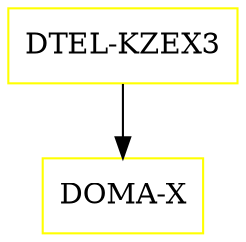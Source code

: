 digraph G {
  "DTEL-KZEX3" [shape=box,color=yellow];
  "DOMA-X" [shape=box,color=yellow,URL="./DOMA_X.html"];
  "DTEL-KZEX3" -> "DOMA-X";
}
